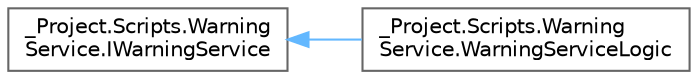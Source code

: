 digraph "Graphical Class Hierarchy"
{
 // LATEX_PDF_SIZE
  bgcolor="transparent";
  edge [fontname=Helvetica,fontsize=10,labelfontname=Helvetica,labelfontsize=10];
  node [fontname=Helvetica,fontsize=10,shape=box,height=0.2,width=0.4];
  rankdir="LR";
  Node0 [id="Node000000",label="_Project.Scripts.Warning\lService.IWarningService",height=0.2,width=0.4,color="grey40", fillcolor="white", style="filled",URL="$interface___project_1_1_scripts_1_1_warning_service_1_1_i_warning_service.html",tooltip="Интерфейс, отвечающий за появление окна-предупреждения"];
  Node0 -> Node1 [id="edge25_Node000000_Node000001",dir="back",color="steelblue1",style="solid",tooltip=" "];
  Node1 [id="Node000001",label="_Project.Scripts.Warning\lService.WarningServiceLogic",height=0.2,width=0.4,color="grey40", fillcolor="white", style="filled",URL="$class___project_1_1_scripts_1_1_warning_service_1_1_warning_service_logic.html",tooltip="Класс, отвечающий за появление окна-предупреждения"];
}
